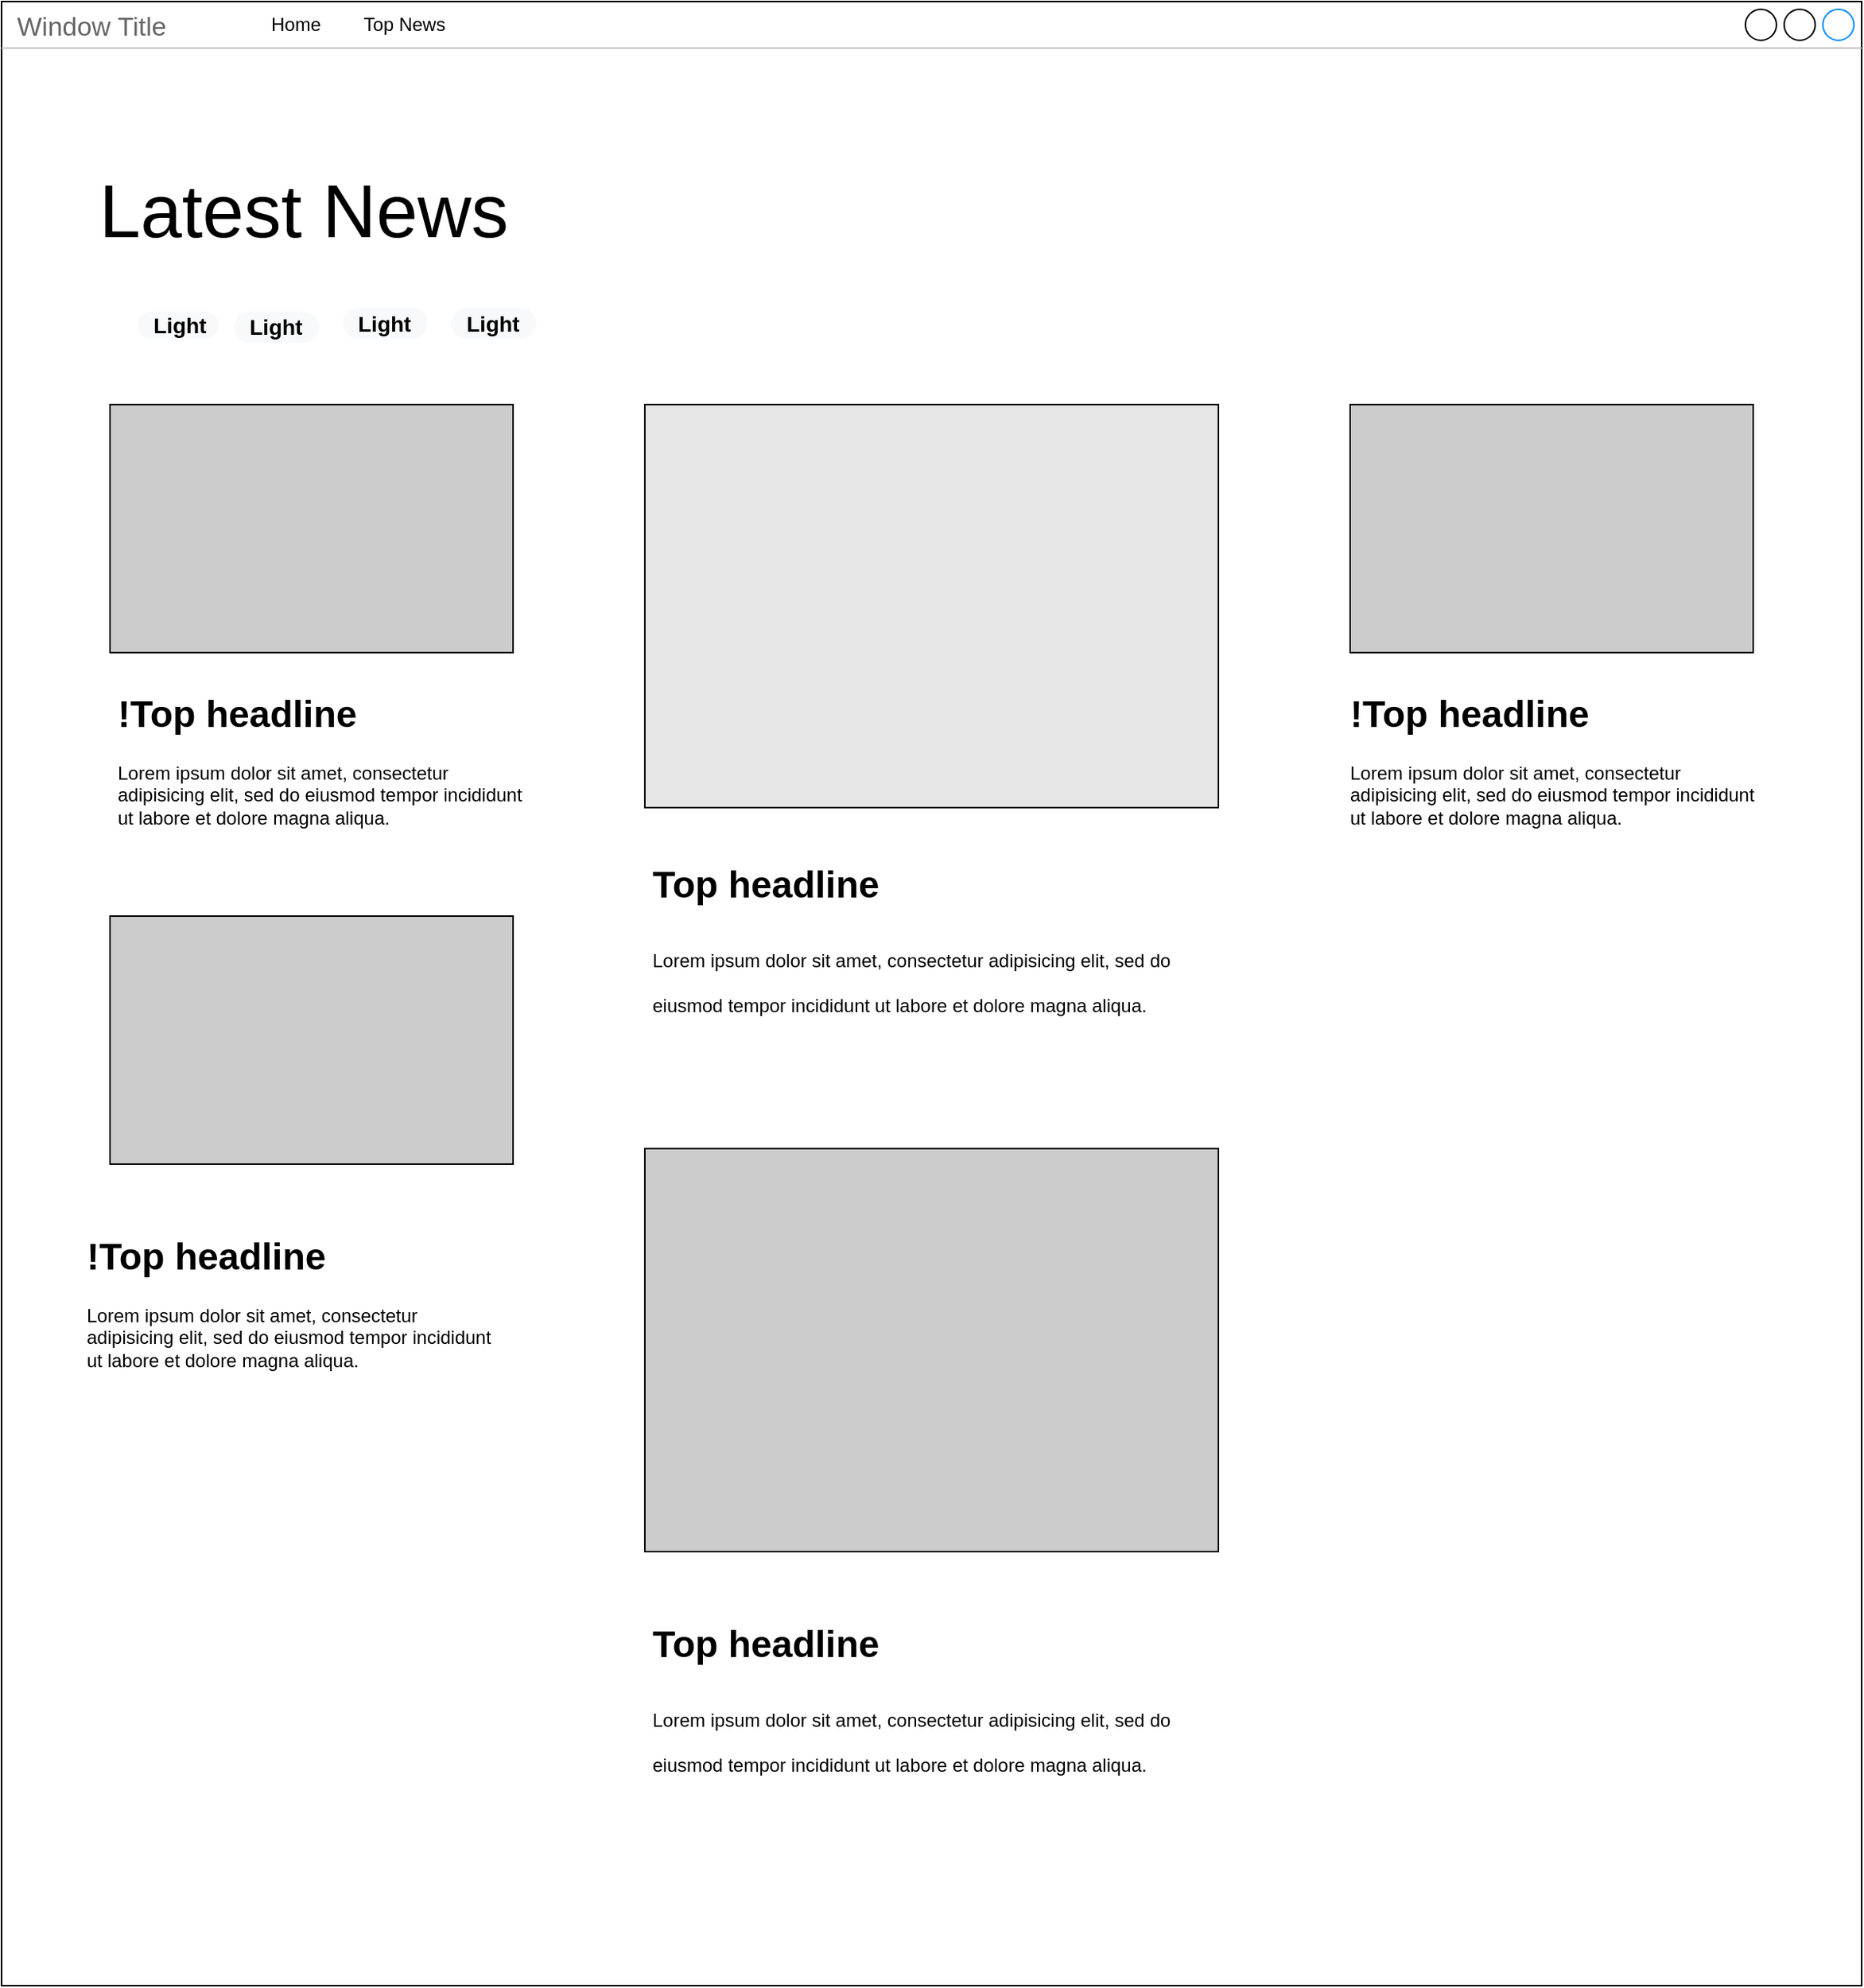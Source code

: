<mxfile>
    <diagram id="-koPzy2cvQIJ5rRohwOc" name="Home">
        <mxGraphModel dx="1550" dy="1026" grid="1" gridSize="10" guides="1" tooltips="1" connect="1" arrows="1" fold="1" page="1" pageScale="1" pageWidth="1200" pageHeight="1600" math="0" shadow="0">
            <root>
                <mxCell id="0"/>
                <mxCell id="1" parent="0"/>
                <mxCell id="3" value="Window Title" style="strokeWidth=1;shadow=0;dashed=0;align=center;html=1;shape=mxgraph.mockup.containers.window;align=left;verticalAlign=top;spacingLeft=8;strokeColor2=#008cff;strokeColor3=#c4c4c4;fontColor=#666666;mainText=;fontSize=17;labelBackgroundColor=none;" parent="1" vertex="1">
                    <mxGeometry width="1200" height="1280" as="geometry"/>
                </mxCell>
                <mxCell id="5" value="Home" style="text;html=1;strokeColor=none;fillColor=none;align=center;verticalAlign=middle;whiteSpace=wrap;rounded=0;" parent="1" vertex="1">
                    <mxGeometry x="160" width="60" height="30" as="geometry"/>
                </mxCell>
                <mxCell id="7" value="Top News" style="text;html=1;strokeColor=none;fillColor=none;align=center;verticalAlign=middle;whiteSpace=wrap;rounded=0;" parent="1" vertex="1">
                    <mxGeometry x="230" width="60" height="30" as="geometry"/>
                </mxCell>
                <mxCell id="10" value="" style="rounded=0;whiteSpace=wrap;html=1;fillColor=#E6E6E6;" parent="1" vertex="1">
                    <mxGeometry x="415" y="260" width="370" height="260" as="geometry"/>
                </mxCell>
                <mxCell id="11" value="" style="rounded=0;whiteSpace=wrap;html=1;fillColor=#CCCCCC;" parent="1" vertex="1">
                    <mxGeometry x="70" y="260" width="260" height="160" as="geometry"/>
                </mxCell>
                <mxCell id="12" value="" style="rounded=0;whiteSpace=wrap;html=1;fillColor=#CCCCCC;" parent="1" vertex="1">
                    <mxGeometry x="870" y="260" width="260" height="160" as="geometry"/>
                </mxCell>
                <mxCell id="13" value="" style="rounded=0;whiteSpace=wrap;html=1;fillColor=#CCCCCC;" parent="1" vertex="1">
                    <mxGeometry x="415" y="740" width="370" height="260" as="geometry"/>
                </mxCell>
                <mxCell id="14" value="&lt;h1&gt;&lt;span style=&quot;background-color: initial;&quot;&gt;Top headline&lt;/span&gt;&lt;/h1&gt;&lt;h1&gt;&lt;span style=&quot;background-color: initial; font-size: 12px; font-weight: normal;&quot;&gt;Lorem ipsum dolor sit amet, consectetur adipisicing elit, sed do eiusmod tempor incididunt ut labore et dolore magna aliqua.&lt;/span&gt;&lt;br&gt;&lt;/h1&gt;" style="text;html=1;strokeColor=none;fillColor=none;spacing=5;spacingTop=-20;whiteSpace=wrap;overflow=hidden;rounded=0;" parent="1" vertex="1">
                    <mxGeometry x="415" y="550" width="380" height="130" as="geometry"/>
                </mxCell>
                <mxCell id="15" value="&lt;h1&gt;&lt;span style=&quot;background-color: initial;&quot;&gt;Top headline&lt;/span&gt;&lt;/h1&gt;&lt;h1&gt;&lt;span style=&quot;background-color: initial; font-size: 12px; font-weight: normal;&quot;&gt;Lorem ipsum dolor sit amet, consectetur adipisicing elit, sed do eiusmod tempor incididunt ut labore et dolore magna aliqua.&lt;/span&gt;&lt;br&gt;&lt;/h1&gt;" style="text;html=1;strokeColor=none;fillColor=none;spacing=5;spacingTop=-20;whiteSpace=wrap;overflow=hidden;rounded=0;" parent="1" vertex="1">
                    <mxGeometry x="415" y="1040" width="380" height="130" as="geometry"/>
                </mxCell>
                <mxCell id="16" value="&lt;h1&gt;!Top headline&lt;/h1&gt;&lt;p&gt;Lorem ipsum dolor sit amet, consectetur adipisicing elit, sed do eiusmod tempor incididunt ut labore et dolore magna aliqua.&lt;/p&gt;" style="text;html=1;strokeColor=none;fillColor=none;spacing=5;spacingTop=-20;whiteSpace=wrap;overflow=hidden;rounded=0;" parent="1" vertex="1">
                    <mxGeometry x="70" y="440" width="270" height="120" as="geometry"/>
                </mxCell>
                <mxCell id="17" value="&lt;h1&gt;!Top headline&lt;/h1&gt;&lt;p&gt;Lorem ipsum dolor sit amet, consectetur adipisicing elit, sed do eiusmod tempor incididunt ut labore et dolore magna aliqua.&lt;/p&gt;" style="text;html=1;strokeColor=none;fillColor=none;spacing=5;spacingTop=-20;whiteSpace=wrap;overflow=hidden;rounded=0;" parent="1" vertex="1">
                    <mxGeometry x="865" y="440" width="270" height="120" as="geometry"/>
                </mxCell>
                <mxCell id="18" value="" style="rounded=0;whiteSpace=wrap;html=1;fillColor=#CCCCCC;" parent="1" vertex="1">
                    <mxGeometry x="70" y="590" width="260" height="160" as="geometry"/>
                </mxCell>
                <mxCell id="19" value="&lt;h1&gt;!Top headline&lt;/h1&gt;&lt;p&gt;Lorem ipsum dolor sit amet, consectetur adipisicing elit, sed do eiusmod tempor incididunt ut labore et dolore magna aliqua.&lt;/p&gt;" style="text;html=1;strokeColor=none;fillColor=none;spacing=5;spacingTop=-20;whiteSpace=wrap;overflow=hidden;rounded=0;" parent="1" vertex="1">
                    <mxGeometry x="50" y="790" width="270" height="120" as="geometry"/>
                </mxCell>
                <mxCell id="20" value="&lt;font style=&quot;font-size: 48px;&quot;&gt;Latest News&lt;/font&gt;" style="text;html=1;strokeColor=none;fillColor=none;align=center;verticalAlign=middle;whiteSpace=wrap;rounded=0;" parent="1" vertex="1">
                    <mxGeometry x="60" y="90" width="270" height="90" as="geometry"/>
                </mxCell>
                <mxCell id="22" value="Light" style="rounded=1;whiteSpace=wrap;html=1;arcSize=50;strokeColor=none;strokeWidth=1;fillColor=#F8F9FA;fontColor=#000000;whiteSpace=wrap;align=left;verticalAlign=middle;spacingLeft=0;fontStyle=1;fontSize=14;spacing=10;direction=south;" parent="1" vertex="1">
                    <mxGeometry x="87.5" y="200" width="52.5" height="17.5" as="geometry"/>
                </mxCell>
                <mxCell id="23" value="Light" style="rounded=1;whiteSpace=wrap;html=1;arcSize=50;strokeColor=none;strokeWidth=1;fillColor=#F8F9FA;fontColor=#000000;whiteSpace=wrap;align=left;verticalAlign=middle;spacingLeft=0;fontStyle=1;fontSize=14;spacing=10;" parent="1" vertex="1">
                    <mxGeometry x="150" y="200" width="55" height="20" as="geometry"/>
                </mxCell>
                <mxCell id="24" value="Light" style="rounded=1;whiteSpace=wrap;html=1;arcSize=50;strokeColor=none;strokeWidth=1;fillColor=#F8F9FA;fontColor=#000000;whiteSpace=wrap;align=left;verticalAlign=middle;spacingLeft=0;fontStyle=1;fontSize=14;spacing=10;" parent="1" vertex="1">
                    <mxGeometry x="220" y="197.5" width="55" height="20" as="geometry"/>
                </mxCell>
                <mxCell id="25" value="Light" style="rounded=1;whiteSpace=wrap;html=1;arcSize=50;strokeColor=none;strokeWidth=1;fillColor=#F8F9FA;fontColor=#000000;whiteSpace=wrap;align=left;verticalAlign=middle;spacingLeft=0;fontStyle=1;fontSize=14;spacing=10;" parent="1" vertex="1">
                    <mxGeometry x="290" y="197.5" width="55" height="20" as="geometry"/>
                </mxCell>
            </root>
        </mxGraphModel>
    </diagram>
    <diagram id="NfpYwH8ls-QfhuCwTF3v" name="Architecture">
        <mxGraphModel dx="775" dy="513" grid="1" gridSize="10" guides="1" tooltips="1" connect="1" arrows="1" fold="1" page="1" pageScale="1" pageWidth="1200" pageHeight="1600" math="0" shadow="0">
            <root>
                <mxCell id="0"/>
                <mxCell id="1" parent="0"/>
                <mxCell id="1EOj2HPAgo5_1EQKqqfr-13" style="edgeStyle=none;html=1;exitX=0.75;exitY=1;exitDx=0;exitDy=0;fontSize=48;" parent="1" source="1EOj2HPAgo5_1EQKqqfr-1" target="1EOj2HPAgo5_1EQKqqfr-14" edge="1">
                    <mxGeometry relative="1" as="geometry">
                        <mxPoint x="730" y="290" as="targetPoint"/>
                    </mxGeometry>
                </mxCell>
                <mxCell id="1EOj2HPAgo5_1EQKqqfr-1" value="" style="rounded=1;whiteSpace=wrap;html=1;fontSize=48;fillColor=none;" parent="1" vertex="1">
                    <mxGeometry x="500" y="140" width="120" height="60" as="geometry"/>
                </mxCell>
                <mxCell id="1EOj2HPAgo5_1EQKqqfr-4" style="edgeStyle=none;html=1;fontSize=48;" parent="1" edge="1">
                    <mxGeometry relative="1" as="geometry">
                        <mxPoint x="550" y="300" as="targetPoint"/>
                        <mxPoint x="550" y="210" as="sourcePoint"/>
                        <Array as="points">
                            <mxPoint x="550" y="290"/>
                        </Array>
                    </mxGeometry>
                </mxCell>
                <mxCell id="1EOj2HPAgo5_1EQKqqfr-2" value="App" style="text;html=1;strokeColor=none;fillColor=none;align=center;verticalAlign=middle;whiteSpace=wrap;rounded=0;fontSize=48;" parent="1" vertex="1">
                    <mxGeometry x="520" y="155" width="60" height="30" as="geometry"/>
                </mxCell>
                <mxCell id="1EOj2HPAgo5_1EQKqqfr-8" style="edgeStyle=none;html=1;exitX=0.75;exitY=1;exitDx=0;exitDy=0;fontSize=48;" parent="1" source="1EOj2HPAgo5_1EQKqqfr-5" target="1EOj2HPAgo5_1EQKqqfr-9" edge="1">
                    <mxGeometry relative="1" as="geometry">
                        <mxPoint x="640" y="440" as="targetPoint"/>
                    </mxGeometry>
                </mxCell>
                <mxCell id="1EOj2HPAgo5_1EQKqqfr-5" value="" style="rounded=1;whiteSpace=wrap;html=1;fontSize=48;fillColor=none;" parent="1" vertex="1">
                    <mxGeometry x="460" y="305" width="170" height="60" as="geometry"/>
                </mxCell>
                <mxCell id="1EOj2HPAgo5_1EQKqqfr-6" value="Articles&lt;br&gt;" style="text;html=1;strokeColor=none;fillColor=none;align=center;verticalAlign=middle;whiteSpace=wrap;rounded=0;fontSize=48;" parent="1" vertex="1">
                    <mxGeometry x="520" y="320" width="60" height="30" as="geometry"/>
                </mxCell>
                <mxCell id="1EOj2HPAgo5_1EQKqqfr-11" style="edgeStyle=none;html=1;exitX=0.5;exitY=1;exitDx=0;exitDy=0;fontSize=48;" parent="1" source="1EOj2HPAgo5_1EQKqqfr-9" target="1EOj2HPAgo5_1EQKqqfr-12" edge="1">
                    <mxGeometry relative="1" as="geometry">
                        <mxPoint x="640" y="550" as="targetPoint"/>
                    </mxGeometry>
                </mxCell>
                <mxCell id="1EOj2HPAgo5_1EQKqqfr-9" value="Card" style="rounded=1;whiteSpace=wrap;html=1;fontSize=48;fillColor=none;" parent="1" vertex="1">
                    <mxGeometry x="580" y="410" width="120" height="60" as="geometry"/>
                </mxCell>
                <mxCell id="1EOj2HPAgo5_1EQKqqfr-12" value="Article View" style="rounded=1;whiteSpace=wrap;html=1;fontSize=48;fillColor=none;" parent="1" vertex="1">
                    <mxGeometry x="580" y="520" width="240" height="120" as="geometry"/>
                </mxCell>
                <mxCell id="1EOj2HPAgo5_1EQKqqfr-16" style="edgeStyle=none;html=1;exitX=0;exitY=0.5;exitDx=0;exitDy=0;entryX=1;entryY=0.5;entryDx=0;entryDy=0;fontSize=48;" parent="1" source="1EOj2HPAgo5_1EQKqqfr-14" target="1EOj2HPAgo5_1EQKqqfr-5" edge="1">
                    <mxGeometry relative="1" as="geometry"/>
                </mxCell>
                <mxCell id="1EOj2HPAgo5_1EQKqqfr-14" value="Filter" style="rounded=1;whiteSpace=wrap;html=1;fontSize=48;fillColor=none;" parent="1" vertex="1">
                    <mxGeometry x="720" y="305" width="120" height="60" as="geometry"/>
                </mxCell>
                <mxCell id="1EOj2HPAgo5_1EQKqqfr-17" value="&lt;font style=&quot;font-size: 24px;&quot;&gt;New URL&lt;/font&gt;" style="text;html=1;strokeColor=none;fillColor=none;align=center;verticalAlign=middle;whiteSpace=wrap;rounded=0;fontSize=48;" parent="1" vertex="1">
                    <mxGeometry x="750" y="480" width="110" height="30" as="geometry"/>
                </mxCell>
            </root>
        </mxGraphModel>
    </diagram>
</mxfile>